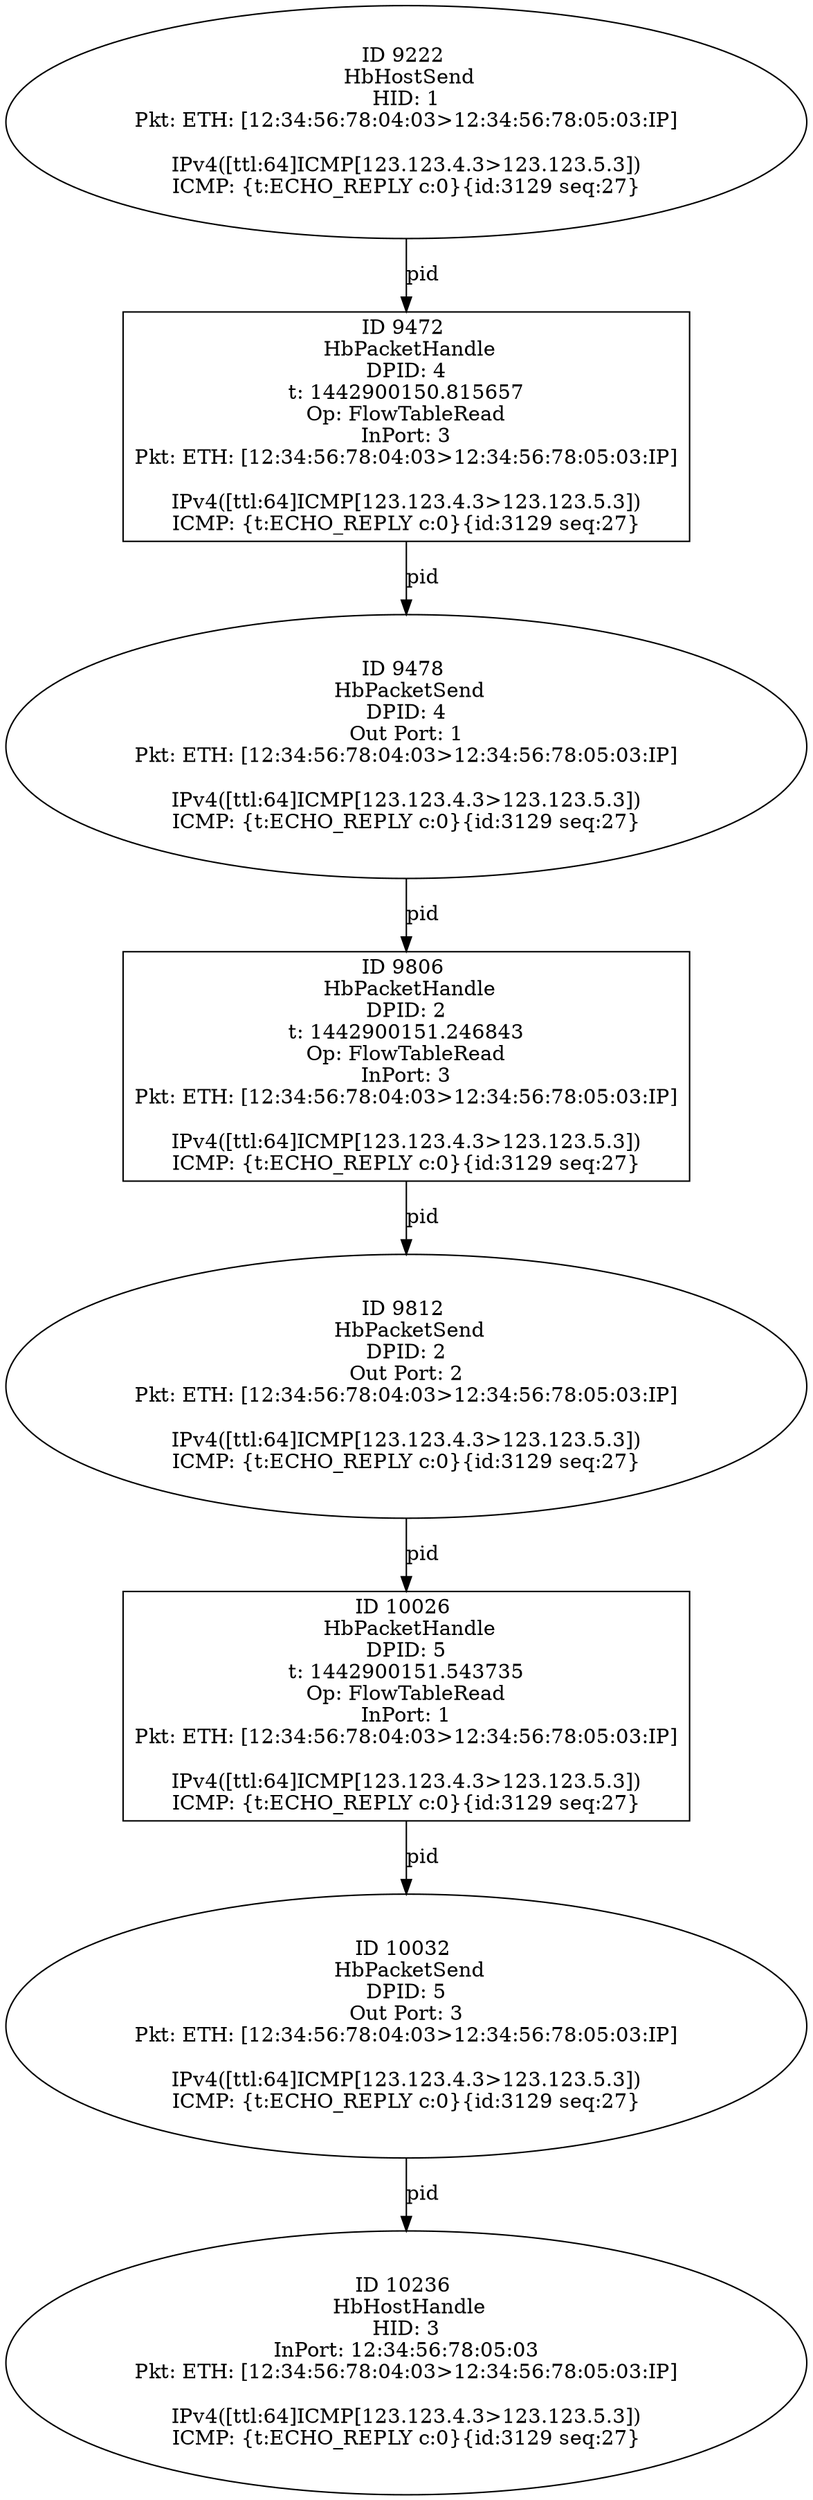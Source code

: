 strict digraph G {
9472 [shape=box, event=<hb_events.HbPacketHandle object at 0x109ca69d0>, label="ID 9472 
 HbPacketHandle
DPID: 4
t: 1442900150.815657
Op: FlowTableRead
InPort: 3
Pkt: ETH: [12:34:56:78:04:03>12:34:56:78:05:03:IP]

IPv4([ttl:64]ICMP[123.123.4.3>123.123.5.3])
ICMP: {t:ECHO_REPLY c:0}{id:3129 seq:27}"];
9222 [shape=oval, event=<hb_events.HbHostSend object at 0x109c1ff10>, label="ID 9222 
 HbHostSend
HID: 1
Pkt: ETH: [12:34:56:78:04:03>12:34:56:78:05:03:IP]

IPv4([ttl:64]ICMP[123.123.4.3>123.123.5.3])
ICMP: {t:ECHO_REPLY c:0}{id:3129 seq:27}"];
9478 [shape=oval, event=<hb_events.HbPacketSend object at 0x109ca6e10>, label="ID 9478 
 HbPacketSend
DPID: 4
Out Port: 1
Pkt: ETH: [12:34:56:78:04:03>12:34:56:78:05:03:IP]

IPv4([ttl:64]ICMP[123.123.4.3>123.123.5.3])
ICMP: {t:ECHO_REPLY c:0}{id:3129 seq:27}"];
10026 [shape=box, event=<hb_events.HbPacketHandle object at 0x109e63950>, label="ID 10026 
 HbPacketHandle
DPID: 5
t: 1442900151.543735
Op: FlowTableRead
InPort: 1
Pkt: ETH: [12:34:56:78:04:03>12:34:56:78:05:03:IP]

IPv4([ttl:64]ICMP[123.123.4.3>123.123.5.3])
ICMP: {t:ECHO_REPLY c:0}{id:3129 seq:27}"];
9806 [shape=box, event=<hb_events.HbPacketHandle object at 0x109d87b50>, label="ID 9806 
 HbPacketHandle
DPID: 2
t: 1442900151.246843
Op: FlowTableRead
InPort: 3
Pkt: ETH: [12:34:56:78:04:03>12:34:56:78:05:03:IP]

IPv4([ttl:64]ICMP[123.123.4.3>123.123.5.3])
ICMP: {t:ECHO_REPLY c:0}{id:3129 seq:27}"];
10032 [shape=oval, event=<hb_events.HbPacketSend object at 0x109e6b4d0>, label="ID 10032 
 HbPacketSend
DPID: 5
Out Port: 3
Pkt: ETH: [12:34:56:78:04:03>12:34:56:78:05:03:IP]

IPv4([ttl:64]ICMP[123.123.4.3>123.123.5.3])
ICMP: {t:ECHO_REPLY c:0}{id:3129 seq:27}"];
9812 [shape=oval, event=<hb_events.HbPacketSend object at 0x109db56d0>, label="ID 9812 
 HbPacketSend
DPID: 2
Out Port: 2
Pkt: ETH: [12:34:56:78:04:03>12:34:56:78:05:03:IP]

IPv4([ttl:64]ICMP[123.123.4.3>123.123.5.3])
ICMP: {t:ECHO_REPLY c:0}{id:3129 seq:27}"];
10236 [shape=oval, event=<hb_events.HbHostHandle object at 0x109ef8d90>, label="ID 10236 
 HbHostHandle
HID: 3
InPort: 12:34:56:78:05:03
Pkt: ETH: [12:34:56:78:04:03>12:34:56:78:05:03:IP]

IPv4([ttl:64]ICMP[123.123.4.3>123.123.5.3])
ICMP: {t:ECHO_REPLY c:0}{id:3129 seq:27}"];
9472 -> 9478  [rel=pid, label=pid];
9222 -> 9472  [rel=pid, label=pid];
9478 -> 9806  [rel=pid, label=pid];
10026 -> 10032  [rel=pid, label=pid];
9806 -> 9812  [rel=pid, label=pid];
10032 -> 10236  [rel=pid, label=pid];
9812 -> 10026  [rel=pid, label=pid];
}
